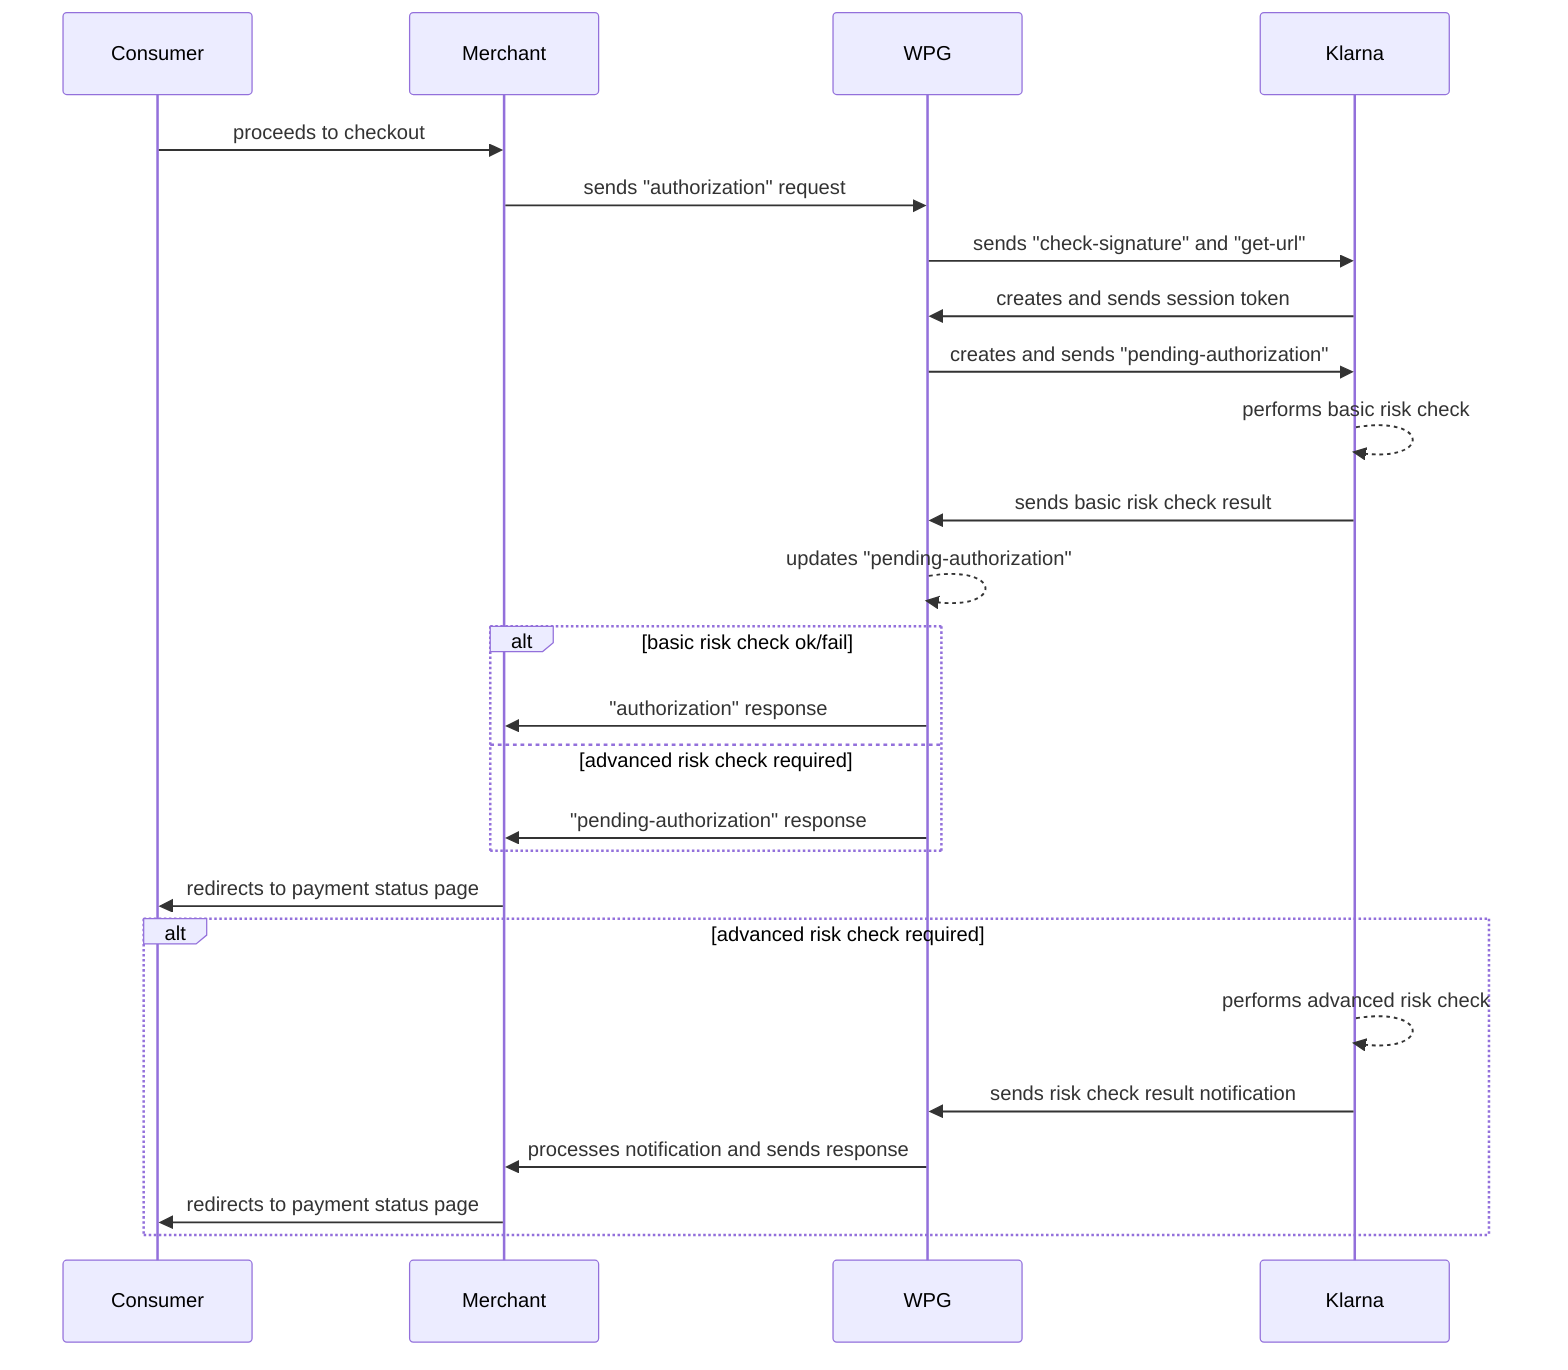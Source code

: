 sequenceDiagram

    participant C as Consumer

    participant M as Merchant

    participant W as WPG

    participant K as Klarna

C->>M: proceeds to checkout

M->>W: sends "authorization" request

W->>K: sends "check-signature" and "get-url"

K->>W: creates and sends session token

W->>K: creates and sends "pending-authorization"

K-->>K: performs basic risk check

K->>W: sends basic risk check result

W-->>W: updates "pending-authorization"

    alt basic risk check ok/fail

        W->>M: "authorization" response

    else advanced risk check required

        W->>M: "pending-authorization" response

    end

M->>C: redirects to payment status page

    alt advanced risk check required

       K-->>K: performs advanced risk check

       K->>W: sends risk check result notification

       W->>M: processes notification and sends response

       M->>C: redirects to payment status page

    end